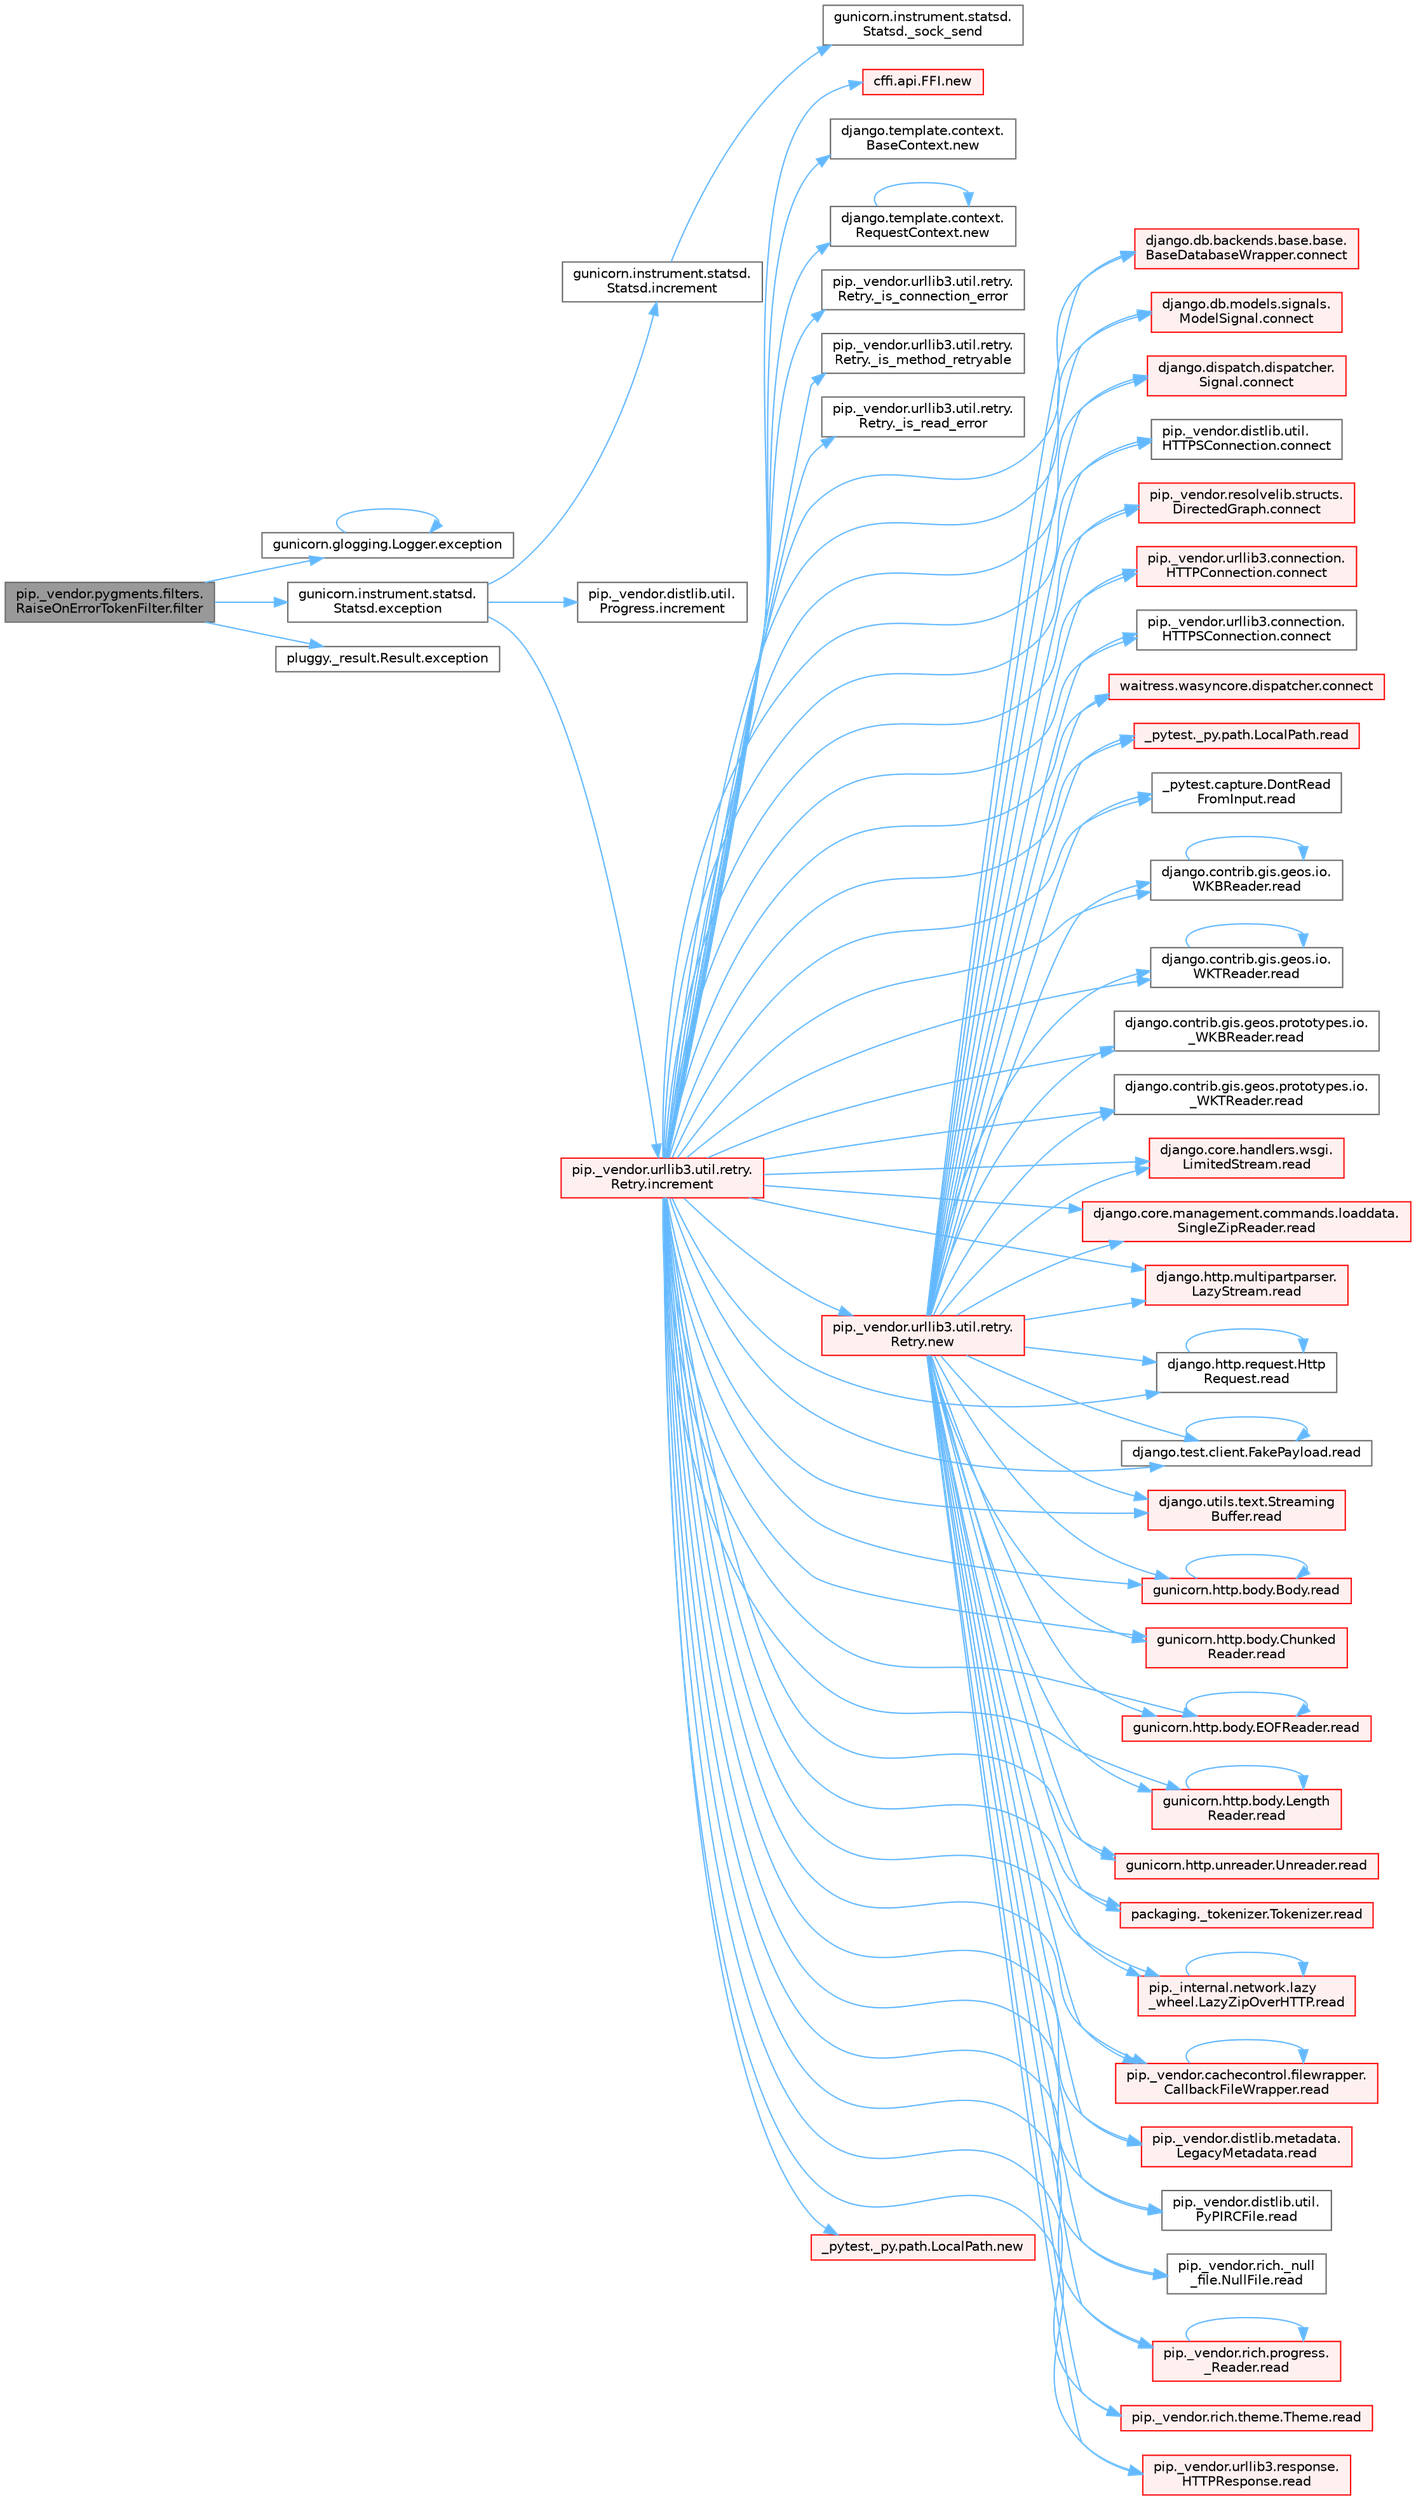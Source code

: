 digraph "pip._vendor.pygments.filters.RaiseOnErrorTokenFilter.filter"
{
 // LATEX_PDF_SIZE
  bgcolor="transparent";
  edge [fontname=Helvetica,fontsize=10,labelfontname=Helvetica,labelfontsize=10];
  node [fontname=Helvetica,fontsize=10,shape=box,height=0.2,width=0.4];
  rankdir="LR";
  Node1 [id="Node000001",label="pip._vendor.pygments.filters.\lRaiseOnErrorTokenFilter.filter",height=0.2,width=0.4,color="gray40", fillcolor="grey60", style="filled", fontcolor="black",tooltip=" "];
  Node1 -> Node2 [id="edge1_Node000001_Node000002",color="steelblue1",style="solid",tooltip=" "];
  Node2 [id="Node000002",label="gunicorn.glogging.Logger.exception",height=0.2,width=0.4,color="grey40", fillcolor="white", style="filled",URL="$classgunicorn_1_1glogging_1_1_logger.html#add17b2db7bf71cfdb41b11883742d3ca",tooltip=" "];
  Node2 -> Node2 [id="edge2_Node000002_Node000002",color="steelblue1",style="solid",tooltip=" "];
  Node1 -> Node3 [id="edge3_Node000001_Node000003",color="steelblue1",style="solid",tooltip=" "];
  Node3 [id="Node000003",label="gunicorn.instrument.statsd.\lStatsd.exception",height=0.2,width=0.4,color="grey40", fillcolor="white", style="filled",URL="$classgunicorn_1_1instrument_1_1statsd_1_1_statsd.html#adb608a3f95da3d6e3a9c000265fd866b",tooltip=" "];
  Node3 -> Node4 [id="edge4_Node000003_Node000004",color="steelblue1",style="solid",tooltip=" "];
  Node4 [id="Node000004",label="gunicorn.instrument.statsd.\lStatsd.increment",height=0.2,width=0.4,color="grey40", fillcolor="white", style="filled",URL="$classgunicorn_1_1instrument_1_1statsd_1_1_statsd.html#a5527687726a051a5182ee13a842b08fd",tooltip=" "];
  Node4 -> Node5 [id="edge5_Node000004_Node000005",color="steelblue1",style="solid",tooltip=" "];
  Node5 [id="Node000005",label="gunicorn.instrument.statsd.\lStatsd._sock_send",height=0.2,width=0.4,color="grey40", fillcolor="white", style="filled",URL="$classgunicorn_1_1instrument_1_1statsd_1_1_statsd.html#a7a4a1b56ea564914ea1ca82d1004b779",tooltip=" "];
  Node3 -> Node6 [id="edge6_Node000003_Node000006",color="steelblue1",style="solid",tooltip=" "];
  Node6 [id="Node000006",label="pip._vendor.distlib.util.\lProgress.increment",height=0.2,width=0.4,color="grey40", fillcolor="white", style="filled",URL="$classpip_1_1__vendor_1_1distlib_1_1util_1_1_progress.html#a197ffd4ac8a74898742a6cde5b4c5466",tooltip=" "];
  Node3 -> Node7 [id="edge7_Node000003_Node000007",color="steelblue1",style="solid",tooltip=" "];
  Node7 [id="Node000007",label="pip._vendor.urllib3.util.retry.\lRetry.increment",height=0.2,width=0.4,color="red", fillcolor="#FFF0F0", style="filled",URL="$classpip_1_1__vendor_1_1urllib3_1_1util_1_1retry_1_1_retry.html#a88dd993ccb2ef4b2bfa9ad0571374b12",tooltip=" "];
  Node7 -> Node8 [id="edge8_Node000007_Node000008",color="steelblue1",style="solid",tooltip=" "];
  Node8 [id="Node000008",label="pip._vendor.urllib3.util.retry.\lRetry._is_connection_error",height=0.2,width=0.4,color="grey40", fillcolor="white", style="filled",URL="$classpip_1_1__vendor_1_1urllib3_1_1util_1_1retry_1_1_retry.html#af9157a0cb7ff9ff1545c47689060cae3",tooltip=" "];
  Node7 -> Node9 [id="edge9_Node000007_Node000009",color="steelblue1",style="solid",tooltip=" "];
  Node9 [id="Node000009",label="pip._vendor.urllib3.util.retry.\lRetry._is_method_retryable",height=0.2,width=0.4,color="grey40", fillcolor="white", style="filled",URL="$classpip_1_1__vendor_1_1urllib3_1_1util_1_1retry_1_1_retry.html#a193e812f031d711640062670168b06d6",tooltip=" "];
  Node7 -> Node10 [id="edge10_Node000007_Node000010",color="steelblue1",style="solid",tooltip=" "];
  Node10 [id="Node000010",label="pip._vendor.urllib3.util.retry.\lRetry._is_read_error",height=0.2,width=0.4,color="grey40", fillcolor="white", style="filled",URL="$classpip_1_1__vendor_1_1urllib3_1_1util_1_1retry_1_1_retry.html#a605705facbf670c41a7291387eb9d441",tooltip=" "];
  Node7 -> Node11 [id="edge11_Node000007_Node000011",color="steelblue1",style="solid",tooltip=" "];
  Node11 [id="Node000011",label="django.db.backends.base.base.\lBaseDatabaseWrapper.connect",height=0.2,width=0.4,color="red", fillcolor="#FFF0F0", style="filled",URL="$classdjango_1_1db_1_1backends_1_1base_1_1base_1_1_base_database_wrapper.html#a7b64171260c3bf790ed1f563fe48ec35",tooltip=" "];
  Node7 -> Node4480 [id="edge12_Node000007_Node004480",color="steelblue1",style="solid",tooltip=" "];
  Node4480 [id="Node004480",label="django.db.models.signals.\lModelSignal.connect",height=0.2,width=0.4,color="red", fillcolor="#FFF0F0", style="filled",URL="$classdjango_1_1db_1_1models_1_1signals_1_1_model_signal.html#a9f30fd9b11c3da129cef5ed15df81e6e",tooltip=" "];
  Node7 -> Node4482 [id="edge13_Node000007_Node004482",color="steelblue1",style="solid",tooltip=" "];
  Node4482 [id="Node004482",label="django.dispatch.dispatcher.\lSignal.connect",height=0.2,width=0.4,color="red", fillcolor="#FFF0F0", style="filled",URL="$classdjango_1_1dispatch_1_1dispatcher_1_1_signal.html#ad0c09a102ff82630078b9fd5af4e0d0d",tooltip=" "];
  Node7 -> Node4483 [id="edge14_Node000007_Node004483",color="steelblue1",style="solid",tooltip=" "];
  Node4483 [id="Node004483",label="pip._vendor.distlib.util.\lHTTPSConnection.connect",height=0.2,width=0.4,color="grey40", fillcolor="white", style="filled",URL="$classpip_1_1__vendor_1_1distlib_1_1util_1_1_h_t_t_p_s_connection.html#a1f7ef8f789419a2afad1cc5117d95bc6",tooltip=" "];
  Node7 -> Node4484 [id="edge15_Node000007_Node004484",color="steelblue1",style="solid",tooltip=" "];
  Node4484 [id="Node004484",label="pip._vendor.resolvelib.structs.\lDirectedGraph.connect",height=0.2,width=0.4,color="red", fillcolor="#FFF0F0", style="filled",URL="$classpip_1_1__vendor_1_1resolvelib_1_1structs_1_1_directed_graph.html#a1eb430d00f36fac07a490c7779d31575",tooltip=" "];
  Node7 -> Node4485 [id="edge16_Node000007_Node004485",color="steelblue1",style="solid",tooltip=" "];
  Node4485 [id="Node004485",label="pip._vendor.urllib3.connection.\lHTTPConnection.connect",height=0.2,width=0.4,color="red", fillcolor="#FFF0F0", style="filled",URL="$classpip_1_1__vendor_1_1urllib3_1_1connection_1_1_h_t_t_p_connection.html#afbfafe5a6942dc8e02a727a6f5eb2244",tooltip=" "];
  Node7 -> Node4488 [id="edge17_Node000007_Node004488",color="steelblue1",style="solid",tooltip=" "];
  Node4488 [id="Node004488",label="pip._vendor.urllib3.connection.\lHTTPSConnection.connect",height=0.2,width=0.4,color="grey40", fillcolor="white", style="filled",URL="$classpip_1_1__vendor_1_1urllib3_1_1connection_1_1_h_t_t_p_s_connection.html#a4dad4b6496c3f029196c78b991f57c03",tooltip=" "];
  Node7 -> Node4489 [id="edge18_Node000007_Node004489",color="steelblue1",style="solid",tooltip=" "];
  Node4489 [id="Node004489",label="waitress.wasyncore.dispatcher.connect",height=0.2,width=0.4,color="red", fillcolor="#FFF0F0", style="filled",URL="$classwaitress_1_1wasyncore_1_1dispatcher.html#a62e9904422762eb9bc05bc1dd595aebb",tooltip=" "];
  Node7 -> Node262 [id="edge19_Node000007_Node000262",color="steelblue1",style="solid",tooltip=" "];
  Node262 [id="Node000262",label="_pytest._py.path.LocalPath.new",height=0.2,width=0.4,color="red", fillcolor="#FFF0F0", style="filled",URL="$class__pytest_1_1__py_1_1path_1_1_local_path.html#ab5882416a5911e7a15e0598cbeab05cd",tooltip=" "];
  Node7 -> Node4476 [id="edge20_Node000007_Node004476",color="steelblue1",style="solid",tooltip=" "];
  Node4476 [id="Node004476",label="cffi.api.FFI.new",height=0.2,width=0.4,color="red", fillcolor="#FFF0F0", style="filled",URL="$classcffi_1_1api_1_1_f_f_i.html#a8683df0d048f312ff118f16dae752887",tooltip=" "];
  Node7 -> Node4477 [id="edge21_Node000007_Node004477",color="steelblue1",style="solid",tooltip=" "];
  Node4477 [id="Node004477",label="django.template.context.\lBaseContext.new",height=0.2,width=0.4,color="grey40", fillcolor="white", style="filled",URL="$classdjango_1_1template_1_1context_1_1_base_context.html#a65a4f3e5e3bccacaf4e30e36100c1423",tooltip=" "];
  Node7 -> Node4478 [id="edge22_Node000007_Node004478",color="steelblue1",style="solid",tooltip=" "];
  Node4478 [id="Node004478",label="django.template.context.\lRequestContext.new",height=0.2,width=0.4,color="grey40", fillcolor="white", style="filled",URL="$classdjango_1_1template_1_1context_1_1_request_context.html#a4402e04b0c9bd3d4a2b7f06f38ab7432",tooltip=" "];
  Node4478 -> Node4478 [id="edge23_Node004478_Node004478",color="steelblue1",style="solid",tooltip=" "];
  Node7 -> Node4479 [id="edge24_Node000007_Node004479",color="steelblue1",style="solid",tooltip=" "];
  Node4479 [id="Node004479",label="pip._vendor.urllib3.util.retry.\lRetry.new",height=0.2,width=0.4,color="red", fillcolor="#FFF0F0", style="filled",URL="$classpip_1_1__vendor_1_1urllib3_1_1util_1_1retry_1_1_retry.html#ab806585412b9d9b3c0d882fb4bd8d3c0",tooltip=" "];
  Node4479 -> Node11 [id="edge25_Node004479_Node000011",color="steelblue1",style="solid",tooltip=" "];
  Node4479 -> Node4480 [id="edge26_Node004479_Node004480",color="steelblue1",style="solid",tooltip=" "];
  Node4479 -> Node4482 [id="edge27_Node004479_Node004482",color="steelblue1",style="solid",tooltip=" "];
  Node4479 -> Node4483 [id="edge28_Node004479_Node004483",color="steelblue1",style="solid",tooltip=" "];
  Node4479 -> Node4484 [id="edge29_Node004479_Node004484",color="steelblue1",style="solid",tooltip=" "];
  Node4479 -> Node4485 [id="edge30_Node004479_Node004485",color="steelblue1",style="solid",tooltip=" "];
  Node4479 -> Node4488 [id="edge31_Node004479_Node004488",color="steelblue1",style="solid",tooltip=" "];
  Node4479 -> Node4489 [id="edge32_Node004479_Node004489",color="steelblue1",style="solid",tooltip=" "];
  Node4479 -> Node279 [id="edge33_Node004479_Node000279",color="steelblue1",style="solid",tooltip=" "];
  Node279 [id="Node000279",label="_pytest._py.path.LocalPath.read",height=0.2,width=0.4,color="red", fillcolor="#FFF0F0", style="filled",URL="$class__pytest_1_1__py_1_1path_1_1_local_path.html#a8640b65f715ce8a258379deb78a68fd8",tooltip=" "];
  Node4479 -> Node346 [id="edge34_Node004479_Node000346",color="steelblue1",style="solid",tooltip=" "];
  Node346 [id="Node000346",label="_pytest.capture.DontRead\lFromInput.read",height=0.2,width=0.4,color="grey40", fillcolor="white", style="filled",URL="$class__pytest_1_1capture_1_1_dont_read_from_input.html#abe84d6d5626bed2fa4f52408d2b95d3f",tooltip=" "];
  Node4479 -> Node347 [id="edge35_Node004479_Node000347",color="steelblue1",style="solid",tooltip=" "];
  Node347 [id="Node000347",label="django.contrib.gis.geos.io.\lWKBReader.read",height=0.2,width=0.4,color="grey40", fillcolor="white", style="filled",URL="$classdjango_1_1contrib_1_1gis_1_1geos_1_1io_1_1_w_k_b_reader.html#a690153c2f609f20814011beceded4ce6",tooltip=" "];
  Node347 -> Node347 [id="edge36_Node000347_Node000347",color="steelblue1",style="solid",tooltip=" "];
  Node4479 -> Node348 [id="edge37_Node004479_Node000348",color="steelblue1",style="solid",tooltip=" "];
  Node348 [id="Node000348",label="django.contrib.gis.geos.io.\lWKTReader.read",height=0.2,width=0.4,color="grey40", fillcolor="white", style="filled",URL="$classdjango_1_1contrib_1_1gis_1_1geos_1_1io_1_1_w_k_t_reader.html#af8cdf42c9388b4ca18b86af2cd174dd0",tooltip=" "];
  Node348 -> Node348 [id="edge38_Node000348_Node000348",color="steelblue1",style="solid",tooltip=" "];
  Node4479 -> Node349 [id="edge39_Node004479_Node000349",color="steelblue1",style="solid",tooltip=" "];
  Node349 [id="Node000349",label="django.contrib.gis.geos.prototypes.io.\l_WKBReader.read",height=0.2,width=0.4,color="grey40", fillcolor="white", style="filled",URL="$classdjango_1_1contrib_1_1gis_1_1geos_1_1prototypes_1_1io_1_1___w_k_b_reader.html#a71e78ed5a74b998533ef3801723a5827",tooltip=" "];
  Node4479 -> Node350 [id="edge40_Node004479_Node000350",color="steelblue1",style="solid",tooltip=" "];
  Node350 [id="Node000350",label="django.contrib.gis.geos.prototypes.io.\l_WKTReader.read",height=0.2,width=0.4,color="grey40", fillcolor="white", style="filled",URL="$classdjango_1_1contrib_1_1gis_1_1geos_1_1prototypes_1_1io_1_1___w_k_t_reader.html#a97b2007978d99bec56d1bbf4091dd46a",tooltip=" "];
  Node4479 -> Node351 [id="edge41_Node004479_Node000351",color="steelblue1",style="solid",tooltip=" "];
  Node351 [id="Node000351",label="django.core.handlers.wsgi.\lLimitedStream.read",height=0.2,width=0.4,color="red", fillcolor="#FFF0F0", style="filled",URL="$classdjango_1_1core_1_1handlers_1_1wsgi_1_1_limited_stream.html#a01766186550a2bafd2a0c0cac1117797",tooltip=" "];
  Node4479 -> Node355 [id="edge42_Node004479_Node000355",color="steelblue1",style="solid",tooltip=" "];
  Node355 [id="Node000355",label="django.core.management.commands.loaddata.\lSingleZipReader.read",height=0.2,width=0.4,color="red", fillcolor="#FFF0F0", style="filled",URL="$classdjango_1_1core_1_1management_1_1commands_1_1loaddata_1_1_single_zip_reader.html#a6c6512afb638e535f6d9973329238ec1",tooltip=" "];
  Node4479 -> Node360 [id="edge43_Node004479_Node000360",color="steelblue1",style="solid",tooltip=" "];
  Node360 [id="Node000360",label="django.http.multipartparser.\lLazyStream.read",height=0.2,width=0.4,color="red", fillcolor="#FFF0F0", style="filled",URL="$classdjango_1_1http_1_1multipartparser_1_1_lazy_stream.html#af5553676fbef507453fe16dbce30f2d6",tooltip=" "];
  Node4479 -> Node363 [id="edge44_Node004479_Node000363",color="steelblue1",style="solid",tooltip=" "];
  Node363 [id="Node000363",label="django.http.request.Http\lRequest.read",height=0.2,width=0.4,color="grey40", fillcolor="white", style="filled",URL="$classdjango_1_1http_1_1request_1_1_http_request.html#a7b5205e754042f5dc1400c5f6884da05",tooltip=" "];
  Node363 -> Node363 [id="edge45_Node000363_Node000363",color="steelblue1",style="solid",tooltip=" "];
  Node4479 -> Node364 [id="edge46_Node004479_Node000364",color="steelblue1",style="solid",tooltip=" "];
  Node364 [id="Node000364",label="django.test.client.FakePayload.read",height=0.2,width=0.4,color="grey40", fillcolor="white", style="filled",URL="$classdjango_1_1test_1_1client_1_1_fake_payload.html#a4968728a37f7ecfa436f7156923f32fc",tooltip=" "];
  Node364 -> Node364 [id="edge47_Node000364_Node000364",color="steelblue1",style="solid",tooltip=" "];
  Node4479 -> Node365 [id="edge48_Node004479_Node000365",color="steelblue1",style="solid",tooltip=" "];
  Node365 [id="Node000365",label="django.utils.text.Streaming\lBuffer.read",height=0.2,width=0.4,color="red", fillcolor="#FFF0F0", style="filled",URL="$classdjango_1_1utils_1_1text_1_1_streaming_buffer.html#a0d8c76cbb45b290915e65a79dabe0d7b",tooltip=" "];
  Node4479 -> Node402 [id="edge49_Node004479_Node000402",color="steelblue1",style="solid",tooltip=" "];
  Node402 [id="Node000402",label="gunicorn.http.body.Body.read",height=0.2,width=0.4,color="red", fillcolor="#FFF0F0", style="filled",URL="$classgunicorn_1_1http_1_1body_1_1_body.html#a26fa33ab9da80d4da60638f902d8bbd8",tooltip=" "];
  Node402 -> Node402 [id="edge50_Node000402_Node000402",color="steelblue1",style="solid",tooltip=" "];
  Node4479 -> Node405 [id="edge51_Node004479_Node000405",color="steelblue1",style="solid",tooltip=" "];
  Node405 [id="Node000405",label="gunicorn.http.body.Chunked\lReader.read",height=0.2,width=0.4,color="red", fillcolor="#FFF0F0", style="filled",URL="$classgunicorn_1_1http_1_1body_1_1_chunked_reader.html#aa291cdee58cf19e63d92914442ab2d7e",tooltip=" "];
  Node4479 -> Node411 [id="edge52_Node004479_Node000411",color="steelblue1",style="solid",tooltip=" "];
  Node411 [id="Node000411",label="gunicorn.http.body.EOFReader.read",height=0.2,width=0.4,color="red", fillcolor="#FFF0F0", style="filled",URL="$classgunicorn_1_1http_1_1body_1_1_e_o_f_reader.html#a6ae0aab25c53911d59fcbb87c1dfa602",tooltip=" "];
  Node411 -> Node411 [id="edge53_Node000411_Node000411",color="steelblue1",style="solid",tooltip=" "];
  Node4479 -> Node414 [id="edge54_Node004479_Node000414",color="steelblue1",style="solid",tooltip=" "];
  Node414 [id="Node000414",label="gunicorn.http.body.Length\lReader.read",height=0.2,width=0.4,color="red", fillcolor="#FFF0F0", style="filled",URL="$classgunicorn_1_1http_1_1body_1_1_length_reader.html#a78c9415492b01b7b1553a481fe9aef7e",tooltip=" "];
  Node414 -> Node414 [id="edge55_Node000414_Node000414",color="steelblue1",style="solid",tooltip=" "];
  Node4479 -> Node416 [id="edge56_Node004479_Node000416",color="steelblue1",style="solid",tooltip=" "];
  Node416 [id="Node000416",label="gunicorn.http.unreader.Unreader.read",height=0.2,width=0.4,color="red", fillcolor="#FFF0F0", style="filled",URL="$classgunicorn_1_1http_1_1unreader_1_1_unreader.html#a4d05a3b72ffb1dd09d3e4b3dd1d1e44c",tooltip=" "];
  Node4479 -> Node4376 [id="edge57_Node004479_Node004376",color="steelblue1",style="solid",tooltip=" "];
  Node4376 [id="Node004376",label="packaging._tokenizer.Tokenizer.read",height=0.2,width=0.4,color="red", fillcolor="#FFF0F0", style="filled",URL="$classpackaging_1_1__tokenizer_1_1_tokenizer.html#a0338e1186dd1574082f047fdff9b3b2d",tooltip=" "];
  Node4479 -> Node4377 [id="edge58_Node004479_Node004377",color="steelblue1",style="solid",tooltip=" "];
  Node4377 [id="Node004377",label="pip._internal.network.lazy\l_wheel.LazyZipOverHTTP.read",height=0.2,width=0.4,color="red", fillcolor="#FFF0F0", style="filled",URL="$classpip_1_1__internal_1_1network_1_1lazy__wheel_1_1_lazy_zip_over_h_t_t_p.html#adb8837e292941df2568b4de4082ecf19",tooltip=" "];
  Node4377 -> Node4377 [id="edge59_Node004377_Node004377",color="steelblue1",style="solid",tooltip=" "];
  Node4479 -> Node4391 [id="edge60_Node004479_Node004391",color="steelblue1",style="solid",tooltip=" "];
  Node4391 [id="Node004391",label="pip._vendor.cachecontrol.filewrapper.\lCallbackFileWrapper.read",height=0.2,width=0.4,color="red", fillcolor="#FFF0F0", style="filled",URL="$classpip_1_1__vendor_1_1cachecontrol_1_1filewrapper_1_1_callback_file_wrapper.html#afceb112c071f7b24b9db274a61213b68",tooltip=" "];
  Node4391 -> Node4391 [id="edge61_Node004391_Node004391",color="steelblue1",style="solid",tooltip=" "];
  Node4479 -> Node4393 [id="edge62_Node004479_Node004393",color="steelblue1",style="solid",tooltip=" "];
  Node4393 [id="Node004393",label="pip._vendor.distlib.metadata.\lLegacyMetadata.read",height=0.2,width=0.4,color="red", fillcolor="#FFF0F0", style="filled",URL="$classpip_1_1__vendor_1_1distlib_1_1metadata_1_1_legacy_metadata.html#a5473003d19554803bc6f7f4af863060f",tooltip=" "];
  Node4479 -> Node4395 [id="edge63_Node004479_Node004395",color="steelblue1",style="solid",tooltip=" "];
  Node4395 [id="Node004395",label="pip._vendor.distlib.util.\lPyPIRCFile.read",height=0.2,width=0.4,color="grey40", fillcolor="white", style="filled",URL="$classpip_1_1__vendor_1_1distlib_1_1util_1_1_py_p_i_r_c_file.html#a9db831938fff0ca340efdb70381bc7b1",tooltip=" "];
  Node4479 -> Node4396 [id="edge64_Node004479_Node004396",color="steelblue1",style="solid",tooltip=" "];
  Node4396 [id="Node004396",label="pip._vendor.rich._null\l_file.NullFile.read",height=0.2,width=0.4,color="grey40", fillcolor="white", style="filled",URL="$classpip_1_1__vendor_1_1rich_1_1__null__file_1_1_null_file.html#a34cd6b7fcb25c35b0edeb1a291403522",tooltip=" "];
  Node4479 -> Node4397 [id="edge65_Node004479_Node004397",color="steelblue1",style="solid",tooltip=" "];
  Node4397 [id="Node004397",label="pip._vendor.rich.progress.\l_Reader.read",height=0.2,width=0.4,color="red", fillcolor="#FFF0F0", style="filled",URL="$classpip_1_1__vendor_1_1rich_1_1progress_1_1___reader.html#abc9a19c1ccc4057e665996a500814420",tooltip=" "];
  Node4397 -> Node4397 [id="edge66_Node004397_Node004397",color="steelblue1",style="solid",tooltip=" "];
  Node4479 -> Node4398 [id="edge67_Node004479_Node004398",color="steelblue1",style="solid",tooltip=" "];
  Node4398 [id="Node004398",label="pip._vendor.rich.theme.Theme.read",height=0.2,width=0.4,color="red", fillcolor="#FFF0F0", style="filled",URL="$classpip_1_1__vendor_1_1rich_1_1theme_1_1_theme.html#af15902d143164bd9dace530822864b4f",tooltip=" "];
  Node4479 -> Node4401 [id="edge68_Node004479_Node004401",color="steelblue1",style="solid",tooltip=" "];
  Node4401 [id="Node004401",label="pip._vendor.urllib3.response.\lHTTPResponse.read",height=0.2,width=0.4,color="red", fillcolor="#FFF0F0", style="filled",URL="$classpip_1_1__vendor_1_1urllib3_1_1response_1_1_h_t_t_p_response.html#af2e8ded2867c7f29976cbe251a10178f",tooltip=" "];
  Node7 -> Node279 [id="edge69_Node000007_Node000279",color="steelblue1",style="solid",tooltip=" "];
  Node7 -> Node346 [id="edge70_Node000007_Node000346",color="steelblue1",style="solid",tooltip=" "];
  Node7 -> Node347 [id="edge71_Node000007_Node000347",color="steelblue1",style="solid",tooltip=" "];
  Node7 -> Node348 [id="edge72_Node000007_Node000348",color="steelblue1",style="solid",tooltip=" "];
  Node7 -> Node349 [id="edge73_Node000007_Node000349",color="steelblue1",style="solid",tooltip=" "];
  Node7 -> Node350 [id="edge74_Node000007_Node000350",color="steelblue1",style="solid",tooltip=" "];
  Node7 -> Node351 [id="edge75_Node000007_Node000351",color="steelblue1",style="solid",tooltip=" "];
  Node7 -> Node355 [id="edge76_Node000007_Node000355",color="steelblue1",style="solid",tooltip=" "];
  Node7 -> Node360 [id="edge77_Node000007_Node000360",color="steelblue1",style="solid",tooltip=" "];
  Node7 -> Node363 [id="edge78_Node000007_Node000363",color="steelblue1",style="solid",tooltip=" "];
  Node7 -> Node364 [id="edge79_Node000007_Node000364",color="steelblue1",style="solid",tooltip=" "];
  Node7 -> Node365 [id="edge80_Node000007_Node000365",color="steelblue1",style="solid",tooltip=" "];
  Node7 -> Node402 [id="edge81_Node000007_Node000402",color="steelblue1",style="solid",tooltip=" "];
  Node7 -> Node405 [id="edge82_Node000007_Node000405",color="steelblue1",style="solid",tooltip=" "];
  Node7 -> Node411 [id="edge83_Node000007_Node000411",color="steelblue1",style="solid",tooltip=" "];
  Node7 -> Node414 [id="edge84_Node000007_Node000414",color="steelblue1",style="solid",tooltip=" "];
  Node7 -> Node416 [id="edge85_Node000007_Node000416",color="steelblue1",style="solid",tooltip=" "];
  Node7 -> Node4376 [id="edge86_Node000007_Node004376",color="steelblue1",style="solid",tooltip=" "];
  Node7 -> Node4377 [id="edge87_Node000007_Node004377",color="steelblue1",style="solid",tooltip=" "];
  Node7 -> Node4391 [id="edge88_Node000007_Node004391",color="steelblue1",style="solid",tooltip=" "];
  Node7 -> Node4393 [id="edge89_Node000007_Node004393",color="steelblue1",style="solid",tooltip=" "];
  Node7 -> Node4395 [id="edge90_Node000007_Node004395",color="steelblue1",style="solid",tooltip=" "];
  Node7 -> Node4396 [id="edge91_Node000007_Node004396",color="steelblue1",style="solid",tooltip=" "];
  Node7 -> Node4397 [id="edge92_Node000007_Node004397",color="steelblue1",style="solid",tooltip=" "];
  Node7 -> Node4398 [id="edge93_Node000007_Node004398",color="steelblue1",style="solid",tooltip=" "];
  Node7 -> Node4401 [id="edge94_Node000007_Node004401",color="steelblue1",style="solid",tooltip=" "];
  Node1 -> Node4524 [id="edge95_Node000001_Node004524",color="steelblue1",style="solid",tooltip=" "];
  Node4524 [id="Node004524",label="pluggy._result.Result.exception",height=0.2,width=0.4,color="grey40", fillcolor="white", style="filled",URL="$classpluggy_1_1__result_1_1_result.html#aa425e6e16a4d5f9876b5bf00c9aa7b7a",tooltip=" "];
}

